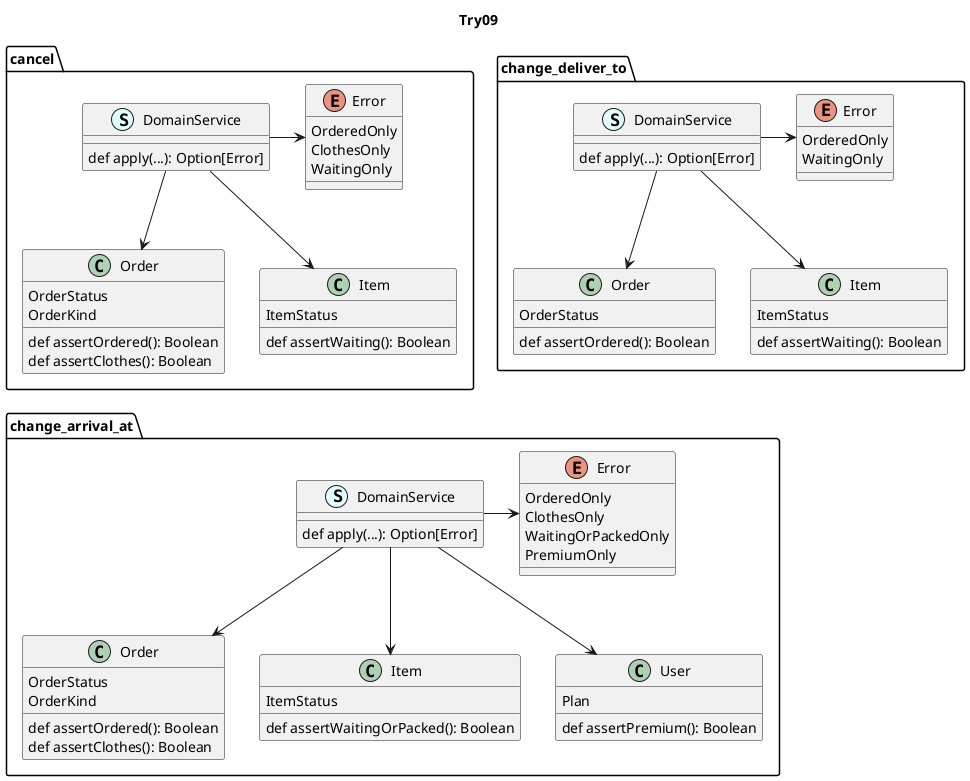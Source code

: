 @startuml

title Try09

namespace cancel {
  class DomainService << (S, lightcyan) >> {
    def apply(...): Option[Error]
  }

  class Order {
    OrderStatus
    OrderKind

    def assertOrdered(): Boolean
    def assertClothes(): Boolean
  }

  class Item {
    ItemStatus

    def assertWaiting(): Boolean
  }

  enum Error {
    OrderedOnly
    ClothesOnly
    WaitingOnly
  }

  DomainService -> Error
  DomainService --> Order
  DomainService --> Item
}

namespace change_deliver_to {
  class DomainService << (S, lightcyan) >> {
    def apply(...): Option[Error]
  }

  class Order {
    OrderStatus

    def assertOrdered(): Boolean
  }

  class Item {
    ItemStatus

    def assertWaiting(): Boolean
  }

  enum Error {
    OrderedOnly
    WaitingOnly
  }

  DomainService -> Error
  DomainService --> Order
  DomainService --> Item
}

namespace change_arrival_at {
  class DomainService << (S, lightcyan) >> {
    def apply(...): Option[Error]
  }

  class Order {
    OrderStatus
    OrderKind

    def assertOrdered(): Boolean
    def assertClothes(): Boolean
  }

  class Item {
    ItemStatus

    def assertWaitingOrPacked(): Boolean
  }

  class User {
    Plan

    def assertPremium(): Boolean
  }

  enum Error {
    OrderedOnly
    ClothesOnly
    WaitingOrPackedOnly
    PremiumOnly
  }

  DomainService -r-> Error
  DomainService --> Order
  DomainService --> Item
  DomainService --> User
}

cancel.Order -[hidden]d--> change_arrival_at.Order


@enduml